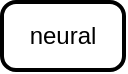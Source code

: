 <mxfile version="24.2.0" type="github">
  <diagram name="第 1 页" id="Buba0581JDr9MSlX6rH5">
    <mxGraphModel>
      <root>
        <mxCell id="0" />
        <mxCell id="1" parent="0" />
        <mxCell id="2" value="neural" style="rounded=1;absoluteArcSize=1;arcSize=14;whiteSpace=wrap;strokeWidth=2;" vertex="1" parent="1">
          <mxGeometry width="61" height="34" as="geometry" />
        </mxCell>
      </root>
    </mxGraphModel>
  </diagram>
</mxfile>
